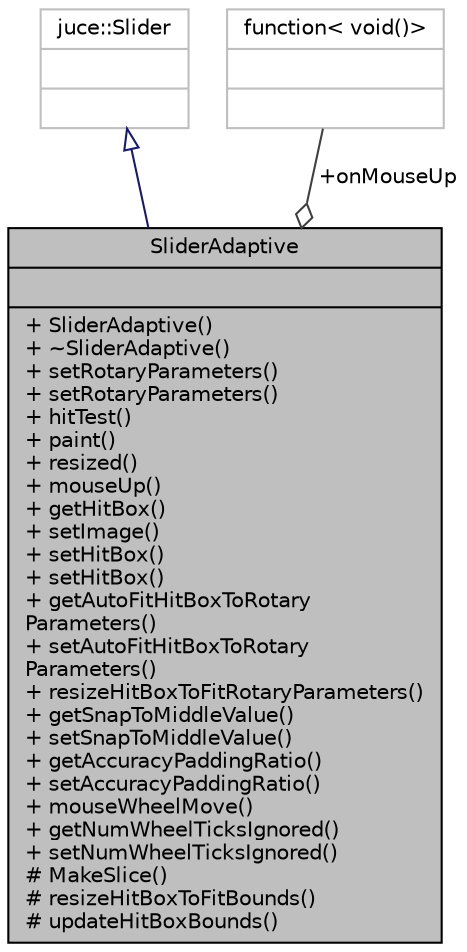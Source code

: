 digraph "SliderAdaptive"
{
 // LATEX_PDF_SIZE
  bgcolor="transparent";
  edge [fontname="Helvetica",fontsize="10",labelfontname="Helvetica",labelfontsize="10"];
  node [fontname="Helvetica",fontsize="10",shape=record];
  Node1 [label="{SliderAdaptive\n||+ SliderAdaptive()\l+ ~SliderAdaptive()\l+ setRotaryParameters()\l+ setRotaryParameters()\l+ hitTest()\l+ paint()\l+ resized()\l+ mouseUp()\l+ getHitBox()\l+ setImage()\l+ setHitBox()\l+ setHitBox()\l+ getAutoFitHitBoxToRotary\lParameters()\l+ setAutoFitHitBoxToRotary\lParameters()\l+ resizeHitBoxToFitRotaryParameters()\l+ getSnapToMiddleValue()\l+ setSnapToMiddleValue()\l+ getAccuracyPaddingRatio()\l+ setAccuracyPaddingRatio()\l+ mouseWheelMove()\l+ getNumWheelTicksIgnored()\l+ setNumWheelTicksIgnored()\l# MakeSlice()\l# resizeHitBoxToFitBounds()\l# updateHitBoxBounds()\l}",height=0.2,width=0.4,color="black", fillcolor="grey75", style="filled", fontcolor="black",tooltip=" "];
  Node2 -> Node1 [dir="back",color="midnightblue",fontsize="10",style="solid",arrowtail="onormal"];
  Node2 [label="{juce::Slider\n||}",height=0.2,width=0.4,color="grey75",tooltip=" "];
  Node3 -> Node1 [color="grey25",fontsize="10",style="solid",label=" +onMouseUp" ,arrowhead="odiamond"];
  Node3 [label="{function\< void()\>\n||}",height=0.2,width=0.4,color="grey75",tooltip=" "];
}
